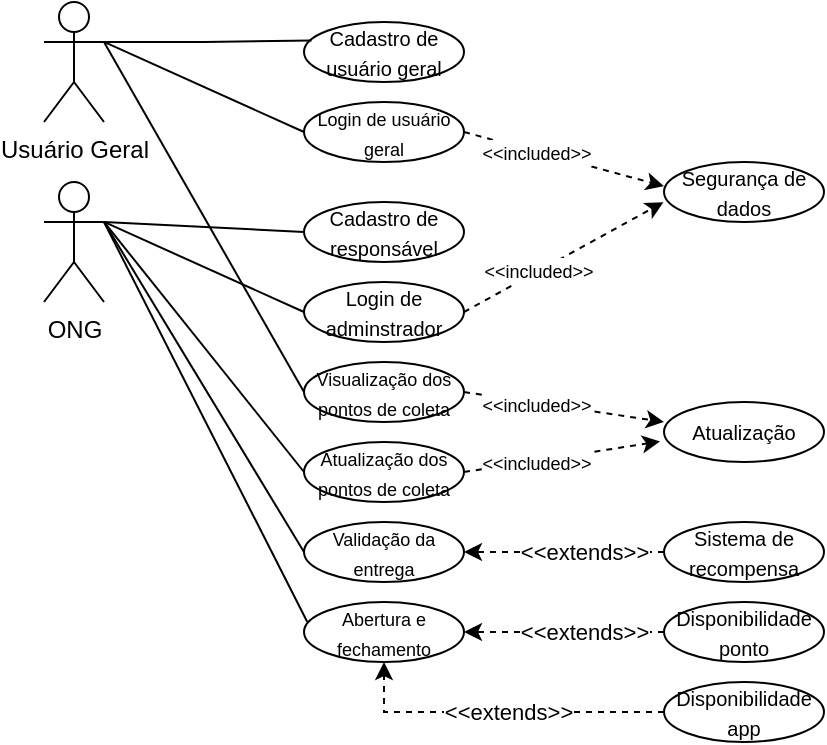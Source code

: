 <mxfile version="27.1.4">
  <diagram name="Página-1" id="Zrk_dyl_l78BmAFkeI1E">
    <mxGraphModel dx="937" dy="509" grid="1" gridSize="10" guides="1" tooltips="1" connect="1" arrows="1" fold="1" page="1" pageScale="1" pageWidth="827" pageHeight="1169" math="0" shadow="0">
      <root>
        <mxCell id="0" />
        <mxCell id="1" parent="0" />
        <mxCell id="LHIZpoV1Z9bZ0lgE0Ra1-10" style="rounded=0;orthogonalLoop=1;jettySize=auto;html=1;exitX=1;exitY=0.333;exitDx=0;exitDy=0;exitPerimeter=0;entryX=0;entryY=0.5;entryDx=0;entryDy=0;endArrow=none;startFill=0;" parent="1" source="LHIZpoV1Z9bZ0lgE0Ra1-1" target="LHIZpoV1Z9bZ0lgE0Ra1-4" edge="1">
          <mxGeometry relative="1" as="geometry" />
        </mxCell>
        <mxCell id="LHIZpoV1Z9bZ0lgE0Ra1-19" style="rounded=0;orthogonalLoop=1;jettySize=auto;html=1;exitX=1;exitY=0.333;exitDx=0;exitDy=0;exitPerimeter=0;entryX=0;entryY=0.5;entryDx=0;entryDy=0;endArrow=none;startFill=0;" parent="1" source="LHIZpoV1Z9bZ0lgE0Ra1-1" target="LHIZpoV1Z9bZ0lgE0Ra1-18" edge="1">
          <mxGeometry relative="1" as="geometry" />
        </mxCell>
        <mxCell id="LHIZpoV1Z9bZ0lgE0Ra1-1" value="Usuário Geral" style="shape=umlActor;verticalLabelPosition=bottom;verticalAlign=top;html=1;outlineConnect=0;" parent="1" vertex="1">
          <mxGeometry x="40" y="20" width="30" height="60" as="geometry" />
        </mxCell>
        <mxCell id="LHIZpoV1Z9bZ0lgE0Ra1-8" style="rounded=0;orthogonalLoop=1;jettySize=auto;html=1;exitX=1;exitY=0.333;exitDx=0;exitDy=0;exitPerimeter=0;entryX=0;entryY=0.5;entryDx=0;entryDy=0;endArrow=none;startFill=0;" parent="1" source="LHIZpoV1Z9bZ0lgE0Ra1-2" target="LHIZpoV1Z9bZ0lgE0Ra1-6" edge="1">
          <mxGeometry relative="1" as="geometry" />
        </mxCell>
        <mxCell id="LHIZpoV1Z9bZ0lgE0Ra1-21" style="rounded=0;orthogonalLoop=1;jettySize=auto;html=1;exitX=1;exitY=0.333;exitDx=0;exitDy=0;exitPerimeter=0;entryX=0;entryY=0.5;entryDx=0;entryDy=0;endArrow=none;startFill=0;" parent="1" source="LHIZpoV1Z9bZ0lgE0Ra1-2" target="LHIZpoV1Z9bZ0lgE0Ra1-20" edge="1">
          <mxGeometry relative="1" as="geometry" />
        </mxCell>
        <mxCell id="LHIZpoV1Z9bZ0lgE0Ra1-28" style="rounded=0;orthogonalLoop=1;jettySize=auto;html=1;exitX=1;exitY=0.333;exitDx=0;exitDy=0;exitPerimeter=0;entryX=0;entryY=0.5;entryDx=0;entryDy=0;endArrow=none;startFill=0;" parent="1" source="LHIZpoV1Z9bZ0lgE0Ra1-2" target="LHIZpoV1Z9bZ0lgE0Ra1-27" edge="1">
          <mxGeometry relative="1" as="geometry" />
        </mxCell>
        <mxCell id="LHIZpoV1Z9bZ0lgE0Ra1-2" value="ONG" style="shape=umlActor;verticalLabelPosition=bottom;verticalAlign=top;html=1;outlineConnect=0;" parent="1" vertex="1">
          <mxGeometry x="40" y="110" width="30" height="60" as="geometry" />
        </mxCell>
        <mxCell id="LHIZpoV1Z9bZ0lgE0Ra1-3" value="&lt;font style=&quot;font-size: 10px;&quot;&gt;Cadastro de usuário geral&lt;/font&gt;" style="ellipse;whiteSpace=wrap;html=1;" parent="1" vertex="1">
          <mxGeometry x="170" y="30" width="80" height="30" as="geometry" />
        </mxCell>
        <mxCell id="LHIZpoV1Z9bZ0lgE0Ra1-4" value="&lt;font style=&quot;font-size: 9px;&quot;&gt;Login de usuário geral&lt;/font&gt;" style="ellipse;whiteSpace=wrap;html=1;" parent="1" vertex="1">
          <mxGeometry x="170" y="70" width="80" height="30" as="geometry" />
        </mxCell>
        <mxCell id="LHIZpoV1Z9bZ0lgE0Ra1-14" style="rounded=0;orthogonalLoop=1;jettySize=auto;html=1;exitX=1;exitY=0.5;exitDx=0;exitDy=0;endArrow=classic;startFill=0;dashed=1;endFill=1;entryX=-0.003;entryY=0.67;entryDx=0;entryDy=0;entryPerimeter=0;" parent="1" source="LHIZpoV1Z9bZ0lgE0Ra1-5" target="LHIZpoV1Z9bZ0lgE0Ra1-12" edge="1">
          <mxGeometry relative="1" as="geometry">
            <mxPoint x="330" y="150" as="targetPoint" />
          </mxGeometry>
        </mxCell>
        <mxCell id="LHIZpoV1Z9bZ0lgE0Ra1-16" value="&lt;font style=&quot;font-size: 9px;&quot;&gt;&amp;lt;&amp;lt;included&amp;gt;&amp;gt;&lt;/font&gt;" style="edgeLabel;html=1;align=center;verticalAlign=middle;resizable=0;points=[];" parent="LHIZpoV1Z9bZ0lgE0Ra1-14" vertex="1" connectable="0">
          <mxGeometry x="-0.243" y="1" relative="1" as="geometry">
            <mxPoint as="offset" />
          </mxGeometry>
        </mxCell>
        <mxCell id="LHIZpoV1Z9bZ0lgE0Ra1-5" value="&lt;font style=&quot;font-size: 10px;&quot;&gt;Login de adminstrador&lt;/font&gt;" style="ellipse;whiteSpace=wrap;html=1;" parent="1" vertex="1">
          <mxGeometry x="170" y="160" width="80" height="30" as="geometry" />
        </mxCell>
        <mxCell id="LHIZpoV1Z9bZ0lgE0Ra1-6" value="&lt;font style=&quot;font-size: 10px;&quot;&gt;Cadastro de responsável&lt;/font&gt;" style="ellipse;whiteSpace=wrap;html=1;" parent="1" vertex="1">
          <mxGeometry x="170" y="120" width="80" height="30" as="geometry" />
        </mxCell>
        <mxCell id="LHIZpoV1Z9bZ0lgE0Ra1-7" style="edgeStyle=orthogonalEdgeStyle;rounded=0;orthogonalLoop=1;jettySize=auto;html=1;exitX=1;exitY=0.333;exitDx=0;exitDy=0;exitPerimeter=0;entryX=0.047;entryY=0.307;entryDx=0;entryDy=0;entryPerimeter=0;endArrow=none;startFill=0;" parent="1" source="LHIZpoV1Z9bZ0lgE0Ra1-1" target="LHIZpoV1Z9bZ0lgE0Ra1-3" edge="1">
          <mxGeometry relative="1" as="geometry" />
        </mxCell>
        <mxCell id="LHIZpoV1Z9bZ0lgE0Ra1-9" style="rounded=0;orthogonalLoop=1;jettySize=auto;html=1;exitX=1;exitY=0.333;exitDx=0;exitDy=0;exitPerimeter=0;entryX=0;entryY=0.5;entryDx=0;entryDy=0;endArrow=none;startFill=0;" parent="1" source="LHIZpoV1Z9bZ0lgE0Ra1-2" target="LHIZpoV1Z9bZ0lgE0Ra1-5" edge="1">
          <mxGeometry relative="1" as="geometry" />
        </mxCell>
        <mxCell id="LHIZpoV1Z9bZ0lgE0Ra1-12" value="&lt;font style=&quot;font-size: 10px;&quot;&gt;Segurança de dados&lt;/font&gt;" style="ellipse;whiteSpace=wrap;html=1;" parent="1" vertex="1">
          <mxGeometry x="350" y="100" width="80" height="30" as="geometry" />
        </mxCell>
        <mxCell id="LHIZpoV1Z9bZ0lgE0Ra1-13" style="rounded=0;orthogonalLoop=1;jettySize=auto;html=1;exitX=1;exitY=0.5;exitDx=0;exitDy=0;entryX=0;entryY=0.403;entryDx=0;entryDy=0;entryPerimeter=0;dashed=1;" parent="1" source="LHIZpoV1Z9bZ0lgE0Ra1-4" target="LHIZpoV1Z9bZ0lgE0Ra1-12" edge="1">
          <mxGeometry relative="1" as="geometry" />
        </mxCell>
        <mxCell id="LHIZpoV1Z9bZ0lgE0Ra1-15" value="&lt;font style=&quot;font-size: 9px;&quot;&gt;&amp;lt;&amp;lt;included&amp;gt;&amp;gt;&lt;/font&gt;" style="edgeLabel;html=1;align=center;verticalAlign=middle;resizable=0;points=[];" parent="LHIZpoV1Z9bZ0lgE0Ra1-13" vertex="1" connectable="0">
          <mxGeometry x="-0.277" relative="1" as="geometry">
            <mxPoint as="offset" />
          </mxGeometry>
        </mxCell>
        <mxCell id="LHIZpoV1Z9bZ0lgE0Ra1-18" value="&lt;font style=&quot;font-size: 9px;&quot;&gt;Visualização dos pontos de coleta&lt;/font&gt;" style="ellipse;whiteSpace=wrap;html=1;" parent="1" vertex="1">
          <mxGeometry x="170" y="200" width="80" height="30" as="geometry" />
        </mxCell>
        <mxCell id="LHIZpoV1Z9bZ0lgE0Ra1-20" value="&lt;font style=&quot;font-size: 9px;&quot;&gt;Atualização dos pontos de coleta&lt;/font&gt;" style="ellipse;whiteSpace=wrap;html=1;" parent="1" vertex="1">
          <mxGeometry x="170" y="240" width="80" height="30" as="geometry" />
        </mxCell>
        <mxCell id="LHIZpoV1Z9bZ0lgE0Ra1-22" value="&lt;font style=&quot;font-size: 10px;&quot;&gt;Atualização&lt;/font&gt;" style="ellipse;whiteSpace=wrap;html=1;" parent="1" vertex="1">
          <mxGeometry x="350" y="220" width="80" height="30" as="geometry" />
        </mxCell>
        <mxCell id="LHIZpoV1Z9bZ0lgE0Ra1-23" style="rounded=0;orthogonalLoop=1;jettySize=auto;html=1;exitX=1;exitY=0.5;exitDx=0;exitDy=0;entryX=0;entryY=0.333;entryDx=0;entryDy=0;entryPerimeter=0;dashed=1;" parent="1" source="LHIZpoV1Z9bZ0lgE0Ra1-18" target="LHIZpoV1Z9bZ0lgE0Ra1-22" edge="1">
          <mxGeometry relative="1" as="geometry">
            <mxPoint x="280" y="190" as="sourcePoint" />
            <mxPoint x="380" y="217" as="targetPoint" />
          </mxGeometry>
        </mxCell>
        <mxCell id="LHIZpoV1Z9bZ0lgE0Ra1-24" value="&lt;font style=&quot;font-size: 9px;&quot;&gt;&amp;lt;&amp;lt;included&amp;gt;&amp;gt;&lt;/font&gt;" style="edgeLabel;html=1;align=center;verticalAlign=middle;resizable=0;points=[];" parent="LHIZpoV1Z9bZ0lgE0Ra1-23" vertex="1" connectable="0">
          <mxGeometry x="-0.277" relative="1" as="geometry">
            <mxPoint as="offset" />
          </mxGeometry>
        </mxCell>
        <mxCell id="LHIZpoV1Z9bZ0lgE0Ra1-25" style="rounded=0;orthogonalLoop=1;jettySize=auto;html=1;exitX=1;exitY=0.5;exitDx=0;exitDy=0;entryX=-0.024;entryY=0.657;entryDx=0;entryDy=0;entryPerimeter=0;dashed=1;" parent="1" source="LHIZpoV1Z9bZ0lgE0Ra1-20" target="LHIZpoV1Z9bZ0lgE0Ra1-22" edge="1">
          <mxGeometry relative="1" as="geometry">
            <mxPoint x="320" y="220" as="sourcePoint" />
            <mxPoint x="420" y="235" as="targetPoint" />
          </mxGeometry>
        </mxCell>
        <mxCell id="LHIZpoV1Z9bZ0lgE0Ra1-26" value="&lt;font style=&quot;font-size: 9px;&quot;&gt;&amp;lt;&amp;lt;included&amp;gt;&amp;gt;&lt;/font&gt;" style="edgeLabel;html=1;align=center;verticalAlign=middle;resizable=0;points=[];" parent="LHIZpoV1Z9bZ0lgE0Ra1-25" vertex="1" connectable="0">
          <mxGeometry x="-0.277" relative="1" as="geometry">
            <mxPoint as="offset" />
          </mxGeometry>
        </mxCell>
        <mxCell id="LHIZpoV1Z9bZ0lgE0Ra1-27" value="&lt;font style=&quot;font-size: 9px;&quot;&gt;Validação da entrega&lt;/font&gt;" style="ellipse;whiteSpace=wrap;html=1;" parent="1" vertex="1">
          <mxGeometry x="170" y="280" width="80" height="30" as="geometry" />
        </mxCell>
        <mxCell id="LHIZpoV1Z9bZ0lgE0Ra1-30" style="edgeStyle=orthogonalEdgeStyle;rounded=0;orthogonalLoop=1;jettySize=auto;html=1;exitX=0;exitY=0.5;exitDx=0;exitDy=0;entryX=1;entryY=0.5;entryDx=0;entryDy=0;dashed=1;startArrow=none;startFill=0;endArrow=classic;endFill=1;" parent="1" source="LHIZpoV1Z9bZ0lgE0Ra1-29" target="LHIZpoV1Z9bZ0lgE0Ra1-27" edge="1">
          <mxGeometry relative="1" as="geometry" />
        </mxCell>
        <mxCell id="LHIZpoV1Z9bZ0lgE0Ra1-31" value="&amp;lt;&amp;lt;extends&amp;gt;&amp;gt;" style="edgeLabel;html=1;align=center;verticalAlign=middle;resizable=0;points=[];" parent="LHIZpoV1Z9bZ0lgE0Ra1-30" vertex="1" connectable="0">
          <mxGeometry x="0.169" y="-3" relative="1" as="geometry">
            <mxPoint x="18" y="3" as="offset" />
          </mxGeometry>
        </mxCell>
        <mxCell id="LHIZpoV1Z9bZ0lgE0Ra1-29" value="&lt;font style=&quot;font-size: 10px;&quot;&gt;Sistema de recompensa&lt;/font&gt;" style="ellipse;whiteSpace=wrap;html=1;" parent="1" vertex="1">
          <mxGeometry x="350" y="280" width="80" height="30" as="geometry" />
        </mxCell>
        <mxCell id="9t5kACNgiMn8HCVJOg-w-2" value="&lt;font style=&quot;font-size: 9px;&quot;&gt;Abertura e fechamento&lt;/font&gt;" style="ellipse;whiteSpace=wrap;html=1;" vertex="1" parent="1">
          <mxGeometry x="170" y="320" width="80" height="30" as="geometry" />
        </mxCell>
        <mxCell id="9t5kACNgiMn8HCVJOg-w-3" style="rounded=0;orthogonalLoop=1;jettySize=auto;html=1;exitX=1;exitY=0.333;exitDx=0;exitDy=0;exitPerimeter=0;entryX=0.02;entryY=0.329;entryDx=0;entryDy=0;entryPerimeter=0;endArrow=none;startFill=0;" edge="1" parent="1" source="LHIZpoV1Z9bZ0lgE0Ra1-2" target="9t5kACNgiMn8HCVJOg-w-2">
          <mxGeometry relative="1" as="geometry" />
        </mxCell>
        <mxCell id="9t5kACNgiMn8HCVJOg-w-4" style="edgeStyle=orthogonalEdgeStyle;rounded=0;orthogonalLoop=1;jettySize=auto;html=1;exitX=0;exitY=0.5;exitDx=0;exitDy=0;entryX=1;entryY=0.5;entryDx=0;entryDy=0;dashed=1;startArrow=none;startFill=0;endArrow=classic;endFill=1;" edge="1" parent="1" source="9t5kACNgiMn8HCVJOg-w-6" target="9t5kACNgiMn8HCVJOg-w-2">
          <mxGeometry relative="1" as="geometry">
            <mxPoint x="250" y="335" as="targetPoint" />
          </mxGeometry>
        </mxCell>
        <mxCell id="9t5kACNgiMn8HCVJOg-w-5" value="&amp;lt;&amp;lt;extends&amp;gt;&amp;gt;" style="edgeLabel;html=1;align=center;verticalAlign=middle;resizable=0;points=[];" vertex="1" connectable="0" parent="9t5kACNgiMn8HCVJOg-w-4">
          <mxGeometry x="0.169" y="-3" relative="1" as="geometry">
            <mxPoint x="18" y="3" as="offset" />
          </mxGeometry>
        </mxCell>
        <mxCell id="9t5kACNgiMn8HCVJOg-w-6" value="&lt;font style=&quot;font-size: 10px;&quot;&gt;Disponibilidade ponto&lt;/font&gt;" style="ellipse;whiteSpace=wrap;html=1;" vertex="1" parent="1">
          <mxGeometry x="350" y="320" width="80" height="30" as="geometry" />
        </mxCell>
        <mxCell id="9t5kACNgiMn8HCVJOg-w-7" style="edgeStyle=orthogonalEdgeStyle;rounded=0;orthogonalLoop=1;jettySize=auto;html=1;exitX=0;exitY=0.5;exitDx=0;exitDy=0;entryX=0.5;entryY=1;entryDx=0;entryDy=0;dashed=1;startArrow=none;startFill=0;endArrow=classic;endFill=1;" edge="1" parent="1" source="9t5kACNgiMn8HCVJOg-w-9" target="9t5kACNgiMn8HCVJOg-w-2">
          <mxGeometry relative="1" as="geometry">
            <mxPoint x="5.2" y="340" as="targetPoint" />
          </mxGeometry>
        </mxCell>
        <mxCell id="9t5kACNgiMn8HCVJOg-w-8" value="&amp;lt;&amp;lt;extends&amp;gt;&amp;gt;" style="edgeLabel;html=1;align=center;verticalAlign=middle;resizable=0;points=[];" vertex="1" connectable="0" parent="9t5kACNgiMn8HCVJOg-w-7">
          <mxGeometry x="0.169" y="-3" relative="1" as="geometry">
            <mxPoint x="18" y="3" as="offset" />
          </mxGeometry>
        </mxCell>
        <mxCell id="9t5kACNgiMn8HCVJOg-w-9" value="&lt;font style=&quot;font-size: 10px;&quot;&gt;Disponibilidade app&lt;/font&gt;" style="ellipse;whiteSpace=wrap;html=1;" vertex="1" parent="1">
          <mxGeometry x="350" y="360" width="80" height="30" as="geometry" />
        </mxCell>
      </root>
    </mxGraphModel>
  </diagram>
</mxfile>
